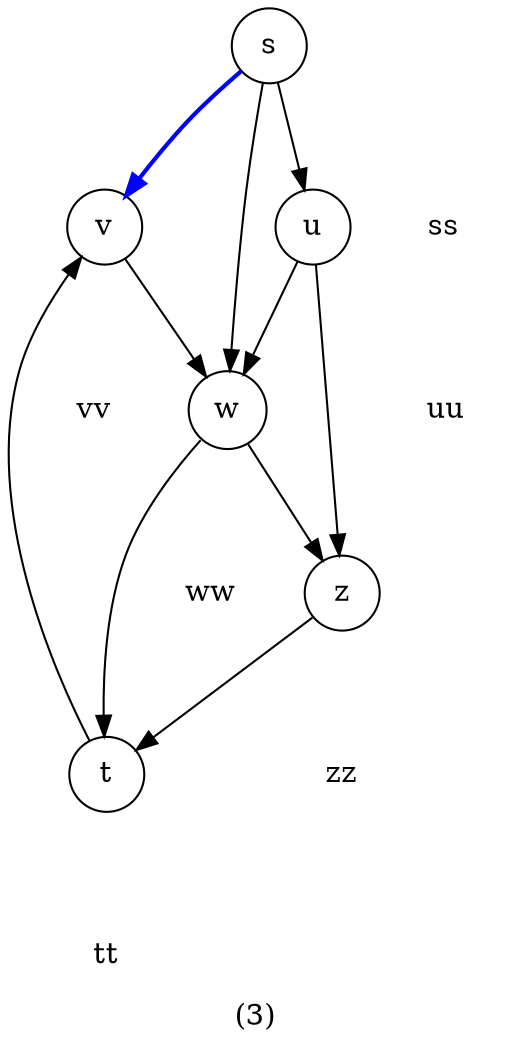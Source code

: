 digraph G {
  graph [label="(3)", lblstyle="below=-1cm"];
  node [style="fill=blue!20", shape=circle, texmode="math"];
  edge [label=" ", lblstyle=auto, topath="bend left"];

  s -> v [texlbl="$7$", color=blue, style=bold, topath="bend right"];
  s -> w [texlbl="$4$"];
  s -> u [texlbl="$2$"];
  v -> w [texlbl="$1$"];
  u -> w [texlbl="$1$"];
  u -> z [texlbl="$3$"];
  w -> t [texlbl="$4$"];
  w -> z [texlbl="$1$", topath="bend right"];
  z -> t [texlbl="$2$"];
  t -> v [texlbl="$0$"];

  node [style="", shape=none];
  edge [style=invis, len=0.2, topath=""];
  s -> ss;
  u -> uu;
  v -> vv;
  t -> tt;
  z -> zz;
  w -> ww;
  ss [texlbl="\color{blue}$0$"]
  uu [texlbl="\color{blue}$43$"]
  vv [texlbl="\color{blue}$43$"]
  tt [texlbl="\color{blue}$43$"]
  zz [texlbl="\color{blue}$43$"]
  ww [texlbl="\color{blue}$43$"]

  s [style="fill=red!20"]
}
